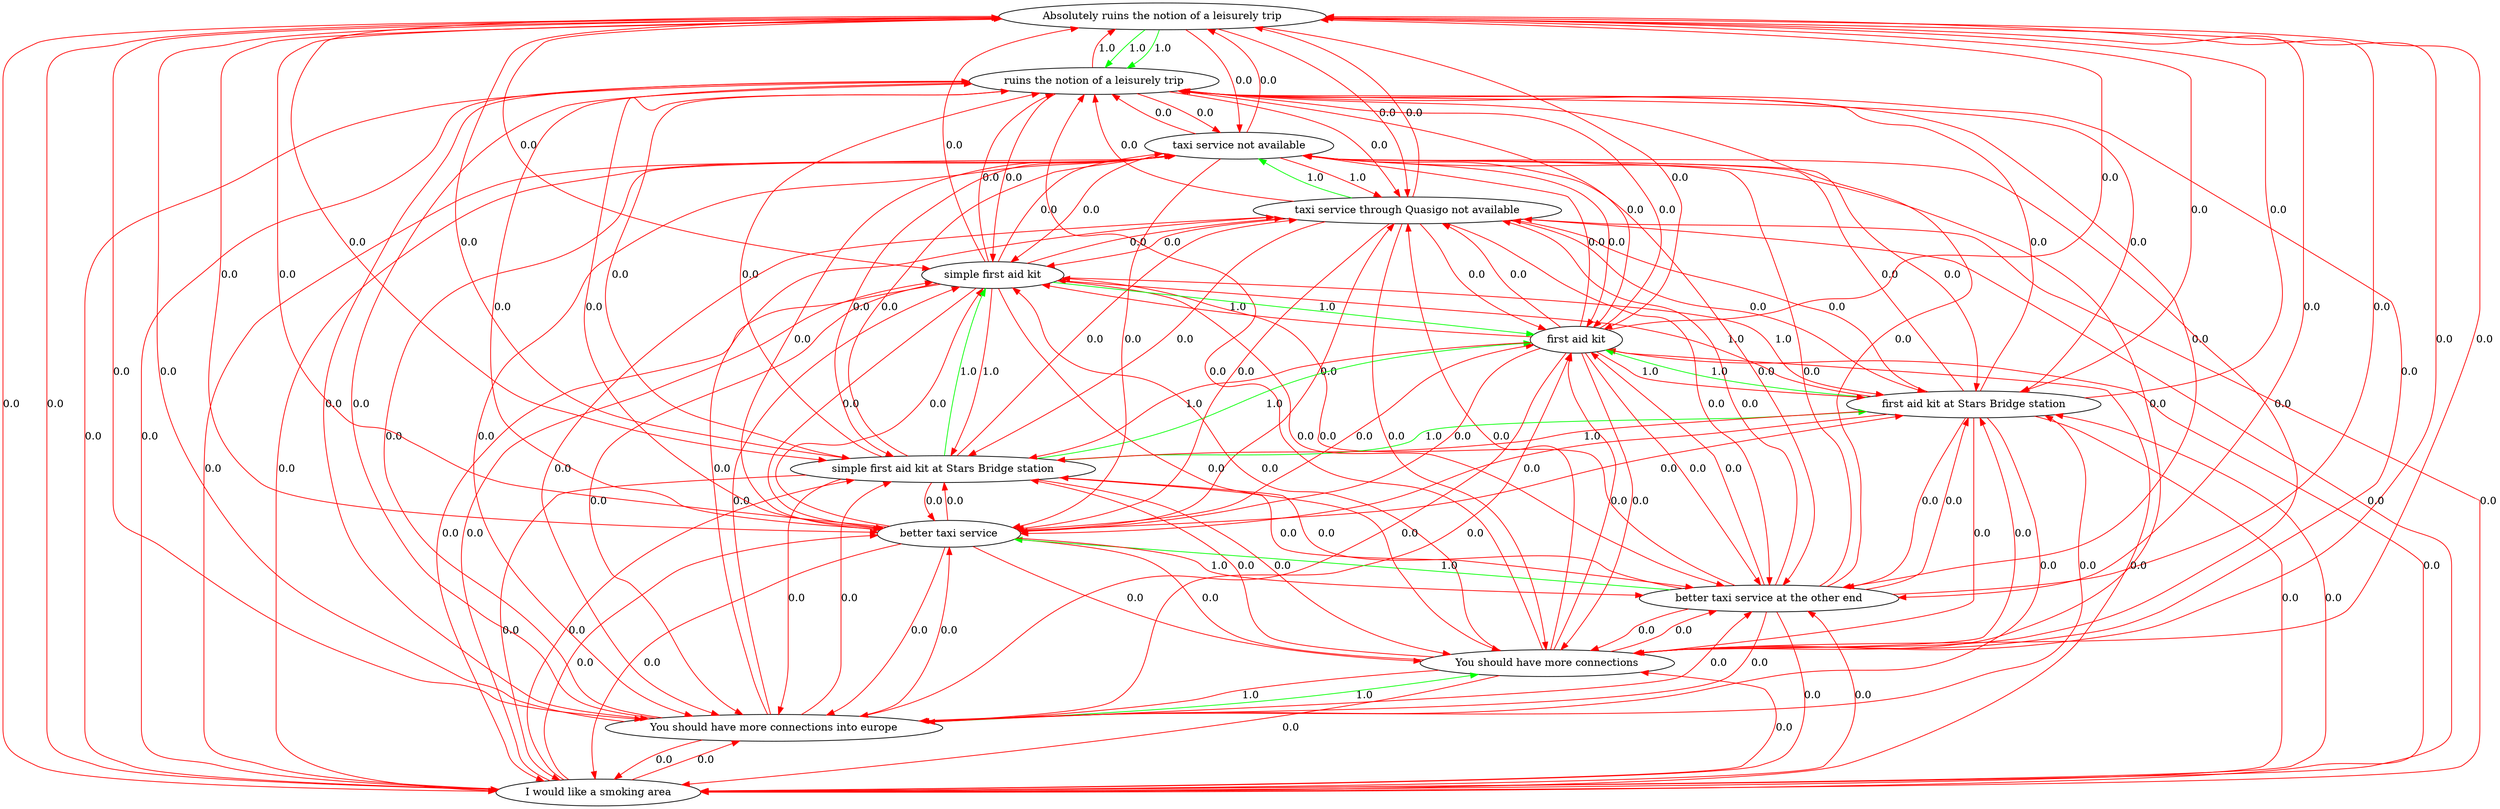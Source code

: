 digraph rawGraph {
"Absolutely ruins the notion of a leisurely trip";"ruins the notion of a leisurely trip";"I would like a smoking area";"You should have more connections into europe";"You should have more connections";"better taxi service at the other end";"better taxi service";"simple first aid kit at Stars Bridge station";"first aid kit at Stars Bridge station";"first aid kit";"simple first aid kit";"taxi service through Quasigo not available";"taxi service not available";"Absolutely ruins the notion of a leisurely trip" -> "ruins the notion of a leisurely trip" [label=1.0] [color=green]
"Absolutely ruins the notion of a leisurely trip" -> "ruins the notion of a leisurely trip" [label=1.0] [color=green]
"ruins the notion of a leisurely trip" -> "Absolutely ruins the notion of a leisurely trip" [label=1.0] [color=red]
"Absolutely ruins the notion of a leisurely trip" -> "I would like a smoking area" [label=0.0] [color=red]
"ruins the notion of a leisurely trip" -> "I would like a smoking area" [label=0.0] [color=red]
"I would like a smoking area" -> "Absolutely ruins the notion of a leisurely trip" [label=0.0] [color=red]
"I would like a smoking area" -> "ruins the notion of a leisurely trip" [label=0.0] [color=red]
"You should have more connections into europe" -> "You should have more connections" [label=1.0] [color=green]
"You should have more connections" -> "You should have more connections into europe" [label=1.0] [color=red]
"Absolutely ruins the notion of a leisurely trip" -> "You should have more connections into europe" [label=0.0] [color=red]
"Absolutely ruins the notion of a leisurely trip" -> "You should have more connections" [label=0.0] [color=red]
"ruins the notion of a leisurely trip" -> "You should have more connections into europe" [label=0.0] [color=red]
"ruins the notion of a leisurely trip" -> "You should have more connections" [label=0.0] [color=red]
"I would like a smoking area" -> "You should have more connections into europe" [label=0.0] [color=red]
"I would like a smoking area" -> "You should have more connections" [label=0.0] [color=red]
"You should have more connections into europe" -> "Absolutely ruins the notion of a leisurely trip" [label=0.0] [color=red]
"You should have more connections into europe" -> "ruins the notion of a leisurely trip" [label=0.0] [color=red]
"You should have more connections into europe" -> "I would like a smoking area" [label=0.0] [color=red]
"You should have more connections" -> "Absolutely ruins the notion of a leisurely trip" [label=0.0] [color=red]
"You should have more connections" -> "ruins the notion of a leisurely trip" [label=0.0] [color=red]
"You should have more connections" -> "I would like a smoking area" [label=0.0] [color=red]
"better taxi service at the other end" -> "better taxi service" [label=1.0] [color=green]
"better taxi service" -> "better taxi service at the other end" [label=1.0] [color=red]
"Absolutely ruins the notion of a leisurely trip" -> "better taxi service at the other end" [label=0.0] [color=red]
"Absolutely ruins the notion of a leisurely trip" -> "better taxi service" [label=0.0] [color=red]
"ruins the notion of a leisurely trip" -> "better taxi service at the other end" [label=0.0] [color=red]
"ruins the notion of a leisurely trip" -> "better taxi service" [label=0.0] [color=red]
"I would like a smoking area" -> "better taxi service at the other end" [label=0.0] [color=red]
"I would like a smoking area" -> "better taxi service" [label=0.0] [color=red]
"You should have more connections into europe" -> "better taxi service at the other end" [label=0.0] [color=red]
"You should have more connections into europe" -> "better taxi service" [label=0.0] [color=red]
"You should have more connections" -> "better taxi service at the other end" [label=0.0] [color=red]
"You should have more connections" -> "better taxi service" [label=0.0] [color=red]
"better taxi service at the other end" -> "Absolutely ruins the notion of a leisurely trip" [label=0.0] [color=red]
"better taxi service at the other end" -> "ruins the notion of a leisurely trip" [label=0.0] [color=red]
"better taxi service at the other end" -> "I would like a smoking area" [label=0.0] [color=red]
"better taxi service at the other end" -> "You should have more connections into europe" [label=0.0] [color=red]
"better taxi service at the other end" -> "You should have more connections" [label=0.0] [color=red]
"better taxi service" -> "Absolutely ruins the notion of a leisurely trip" [label=0.0] [color=red]
"better taxi service" -> "ruins the notion of a leisurely trip" [label=0.0] [color=red]
"better taxi service" -> "I would like a smoking area" [label=0.0] [color=red]
"better taxi service" -> "You should have more connections into europe" [label=0.0] [color=red]
"better taxi service" -> "You should have more connections" [label=0.0] [color=red]
"simple first aid kit at Stars Bridge station" -> "first aid kit at Stars Bridge station" [label=1.0] [color=green]
"first aid kit at Stars Bridge station" -> "first aid kit" [label=1.0] [color=green]
"simple first aid kit at Stars Bridge station" -> "simple first aid kit" [label=1.0] [color=green]
"simple first aid kit" -> "first aid kit" [label=1.0] [color=green]
"simple first aid kit at Stars Bridge station" -> "first aid kit" [label=1.0] [color=green]
"first aid kit at Stars Bridge station" -> "simple first aid kit at Stars Bridge station" [label=1.0] [color=red]
"first aid kit at Stars Bridge station" -> "simple first aid kit" [label=1.0] [color=red]
"first aid kit" -> "simple first aid kit at Stars Bridge station" [label=1.0] [color=red]
"first aid kit" -> "first aid kit at Stars Bridge station" [label=1.0] [color=red]
"first aid kit" -> "simple first aid kit" [label=1.0] [color=red]
"simple first aid kit" -> "simple first aid kit at Stars Bridge station" [label=1.0] [color=red]
"simple first aid kit" -> "first aid kit at Stars Bridge station" [label=1.0] [color=red]
"Absolutely ruins the notion of a leisurely trip" -> "simple first aid kit at Stars Bridge station" [label=0.0] [color=red]
"Absolutely ruins the notion of a leisurely trip" -> "first aid kit at Stars Bridge station" [label=0.0] [color=red]
"Absolutely ruins the notion of a leisurely trip" -> "first aid kit" [label=0.0] [color=red]
"Absolutely ruins the notion of a leisurely trip" -> "simple first aid kit" [label=0.0] [color=red]
"ruins the notion of a leisurely trip" -> "simple first aid kit at Stars Bridge station" [label=0.0] [color=red]
"ruins the notion of a leisurely trip" -> "first aid kit at Stars Bridge station" [label=0.0] [color=red]
"ruins the notion of a leisurely trip" -> "first aid kit" [label=0.0] [color=red]
"ruins the notion of a leisurely trip" -> "simple first aid kit" [label=0.0] [color=red]
"I would like a smoking area" -> "simple first aid kit at Stars Bridge station" [label=0.0] [color=red]
"I would like a smoking area" -> "first aid kit at Stars Bridge station" [label=0.0] [color=red]
"I would like a smoking area" -> "first aid kit" [label=0.0] [color=red]
"I would like a smoking area" -> "simple first aid kit" [label=0.0] [color=red]
"You should have more connections into europe" -> "simple first aid kit at Stars Bridge station" [label=0.0] [color=red]
"You should have more connections into europe" -> "first aid kit at Stars Bridge station" [label=0.0] [color=red]
"You should have more connections into europe" -> "first aid kit" [label=0.0] [color=red]
"You should have more connections into europe" -> "simple first aid kit" [label=0.0] [color=red]
"You should have more connections" -> "simple first aid kit at Stars Bridge station" [label=0.0] [color=red]
"You should have more connections" -> "first aid kit at Stars Bridge station" [label=0.0] [color=red]
"You should have more connections" -> "first aid kit" [label=0.0] [color=red]
"You should have more connections" -> "simple first aid kit" [label=0.0] [color=red]
"better taxi service at the other end" -> "simple first aid kit at Stars Bridge station" [label=0.0] [color=red]
"better taxi service at the other end" -> "first aid kit at Stars Bridge station" [label=0.0] [color=red]
"better taxi service at the other end" -> "first aid kit" [label=0.0] [color=red]
"better taxi service at the other end" -> "simple first aid kit" [label=0.0] [color=red]
"better taxi service" -> "simple first aid kit at Stars Bridge station" [label=0.0] [color=red]
"better taxi service" -> "first aid kit at Stars Bridge station" [label=0.0] [color=red]
"better taxi service" -> "first aid kit" [label=0.0] [color=red]
"better taxi service" -> "simple first aid kit" [label=0.0] [color=red]
"simple first aid kit at Stars Bridge station" -> "Absolutely ruins the notion of a leisurely trip" [label=0.0] [color=red]
"simple first aid kit at Stars Bridge station" -> "ruins the notion of a leisurely trip" [label=0.0] [color=red]
"simple first aid kit at Stars Bridge station" -> "I would like a smoking area" [label=0.0] [color=red]
"simple first aid kit at Stars Bridge station" -> "You should have more connections into europe" [label=0.0] [color=red]
"simple first aid kit at Stars Bridge station" -> "You should have more connections" [label=0.0] [color=red]
"simple first aid kit at Stars Bridge station" -> "better taxi service at the other end" [label=0.0] [color=red]
"simple first aid kit at Stars Bridge station" -> "better taxi service" [label=0.0] [color=red]
"first aid kit at Stars Bridge station" -> "Absolutely ruins the notion of a leisurely trip" [label=0.0] [color=red]
"first aid kit at Stars Bridge station" -> "ruins the notion of a leisurely trip" [label=0.0] [color=red]
"first aid kit at Stars Bridge station" -> "I would like a smoking area" [label=0.0] [color=red]
"first aid kit at Stars Bridge station" -> "You should have more connections into europe" [label=0.0] [color=red]
"first aid kit at Stars Bridge station" -> "You should have more connections" [label=0.0] [color=red]
"first aid kit at Stars Bridge station" -> "better taxi service at the other end" [label=0.0] [color=red]
"first aid kit at Stars Bridge station" -> "better taxi service" [label=0.0] [color=red]
"first aid kit" -> "Absolutely ruins the notion of a leisurely trip" [label=0.0] [color=red]
"first aid kit" -> "ruins the notion of a leisurely trip" [label=0.0] [color=red]
"first aid kit" -> "I would like a smoking area" [label=0.0] [color=red]
"first aid kit" -> "You should have more connections into europe" [label=0.0] [color=red]
"first aid kit" -> "You should have more connections" [label=0.0] [color=red]
"first aid kit" -> "better taxi service at the other end" [label=0.0] [color=red]
"first aid kit" -> "better taxi service" [label=0.0] [color=red]
"simple first aid kit" -> "Absolutely ruins the notion of a leisurely trip" [label=0.0] [color=red]
"simple first aid kit" -> "ruins the notion of a leisurely trip" [label=0.0] [color=red]
"simple first aid kit" -> "I would like a smoking area" [label=0.0] [color=red]
"simple first aid kit" -> "You should have more connections into europe" [label=0.0] [color=red]
"simple first aid kit" -> "You should have more connections" [label=0.0] [color=red]
"simple first aid kit" -> "better taxi service at the other end" [label=0.0] [color=red]
"simple first aid kit" -> "better taxi service" [label=0.0] [color=red]
"taxi service through Quasigo not available" -> "taxi service not available" [label=1.0] [color=green]
"taxi service not available" -> "taxi service through Quasigo not available" [label=1.0] [color=red]
"Absolutely ruins the notion of a leisurely trip" -> "taxi service through Quasigo not available" [label=0.0] [color=red]
"Absolutely ruins the notion of a leisurely trip" -> "taxi service not available" [label=0.0] [color=red]
"ruins the notion of a leisurely trip" -> "taxi service through Quasigo not available" [label=0.0] [color=red]
"ruins the notion of a leisurely trip" -> "taxi service not available" [label=0.0] [color=red]
"I would like a smoking area" -> "taxi service through Quasigo not available" [label=0.0] [color=red]
"I would like a smoking area" -> "taxi service not available" [label=0.0] [color=red]
"You should have more connections into europe" -> "taxi service through Quasigo not available" [label=0.0] [color=red]
"You should have more connections into europe" -> "taxi service not available" [label=0.0] [color=red]
"You should have more connections" -> "taxi service through Quasigo not available" [label=0.0] [color=red]
"You should have more connections" -> "taxi service not available" [label=0.0] [color=red]
"better taxi service at the other end" -> "taxi service through Quasigo not available" [label=0.0] [color=red]
"better taxi service at the other end" -> "taxi service not available" [label=0.0] [color=red]
"better taxi service" -> "taxi service through Quasigo not available" [label=0.0] [color=red]
"better taxi service" -> "taxi service not available" [label=0.0] [color=red]
"simple first aid kit at Stars Bridge station" -> "taxi service through Quasigo not available" [label=0.0] [color=red]
"simple first aid kit at Stars Bridge station" -> "taxi service not available" [label=0.0] [color=red]
"first aid kit at Stars Bridge station" -> "taxi service through Quasigo not available" [label=0.0] [color=red]
"first aid kit at Stars Bridge station" -> "taxi service not available" [label=0.0] [color=red]
"first aid kit" -> "taxi service through Quasigo not available" [label=0.0] [color=red]
"first aid kit" -> "taxi service not available" [label=0.0] [color=red]
"simple first aid kit" -> "taxi service through Quasigo not available" [label=0.0] [color=red]
"simple first aid kit" -> "taxi service not available" [label=0.0] [color=red]
"taxi service through Quasigo not available" -> "Absolutely ruins the notion of a leisurely trip" [label=0.0] [color=red]
"taxi service through Quasigo not available" -> "ruins the notion of a leisurely trip" [label=0.0] [color=red]
"taxi service through Quasigo not available" -> "I would like a smoking area" [label=0.0] [color=red]
"taxi service through Quasigo not available" -> "You should have more connections into europe" [label=0.0] [color=red]
"taxi service through Quasigo not available" -> "You should have more connections" [label=0.0] [color=red]
"taxi service through Quasigo not available" -> "better taxi service at the other end" [label=0.0] [color=red]
"taxi service through Quasigo not available" -> "better taxi service" [label=0.0] [color=red]
"taxi service through Quasigo not available" -> "simple first aid kit at Stars Bridge station" [label=0.0] [color=red]
"taxi service through Quasigo not available" -> "first aid kit at Stars Bridge station" [label=0.0] [color=red]
"taxi service through Quasigo not available" -> "first aid kit" [label=0.0] [color=red]
"taxi service through Quasigo not available" -> "simple first aid kit" [label=0.0] [color=red]
"taxi service not available" -> "Absolutely ruins the notion of a leisurely trip" [label=0.0] [color=red]
"taxi service not available" -> "ruins the notion of a leisurely trip" [label=0.0] [color=red]
"taxi service not available" -> "I would like a smoking area" [label=0.0] [color=red]
"taxi service not available" -> "You should have more connections into europe" [label=0.0] [color=red]
"taxi service not available" -> "You should have more connections" [label=0.0] [color=red]
"taxi service not available" -> "better taxi service at the other end" [label=0.0] [color=red]
"taxi service not available" -> "better taxi service" [label=0.0] [color=red]
"taxi service not available" -> "simple first aid kit at Stars Bridge station" [label=0.0] [color=red]
"taxi service not available" -> "first aid kit at Stars Bridge station" [label=0.0] [color=red]
"taxi service not available" -> "first aid kit" [label=0.0] [color=red]
"taxi service not available" -> "simple first aid kit" [label=0.0] [color=red]
}